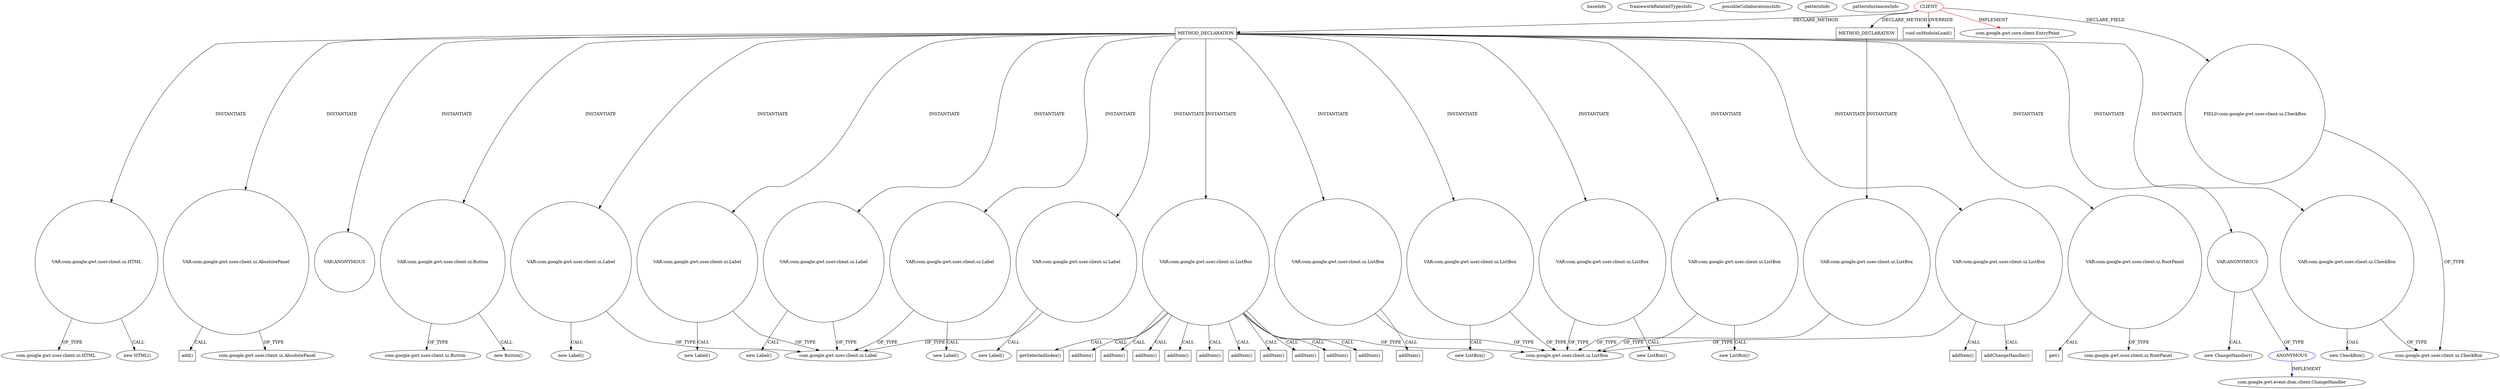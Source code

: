 digraph {
baseInfo[graphId=491,category="pattern",isAnonymous=false,possibleRelation=true]
frameworkRelatedTypesInfo[0="com.google.gwt.core.client.EntryPoint"]
possibleCollaborationsInfo[0="491~INSTANTIATION-CLIENT_METHOD_DECLARATION-~com.google.gwt.core.client.EntryPoint ~com.google.gwt.event.dom.client.ChangeHandler ~false~true"]
patternInfo[frequency=2.0,patternRootClient=0]
patternInstancesInfo[0="spydon-esiade~/spydon-esiade/esiade-master/src/net/esiade/client/Esiade.java~Esiade~4504",1="DeannaSurma-Census~/DeannaSurma-Census/Census-master/src/com/cs4302/census/client/Census.java~Census~109"]
116[label="com.google.gwt.event.dom.client.ChangeHandler",vertexType="FRAMEWORK_INTERFACE_TYPE",isFrameworkType=false]
242[label="ANONYMOUS",vertexType="REFERENCE_ANONYMOUS_DECLARATION",isFrameworkType=false,color=blue]
241[label="VAR:ANONYMOUS",vertexType="VARIABLE_EXPRESION",isFrameworkType=false,shape=circle]
77[label="METHOD_DECLARATION",vertexType="CLIENT_METHOD_DECLARATION",isFrameworkType=false,shape=box]
0[label="CLIENT",vertexType="ROOT_CLIENT_CLASS_DECLARATION",isFrameworkType=false,color=red]
18[label="FIELD:com.google.gwt.user.client.ui.CheckBox",vertexType="FIELD_DECLARATION",isFrameworkType=false,shape=circle]
20[label="void onModuleLoad()",vertexType="OVERRIDING_METHOD_DECLARATION",isFrameworkType=false,shape=box]
19[label="com.google.gwt.user.client.ui.CheckBox",vertexType="FRAMEWORK_CLASS_TYPE",isFrameworkType=false]
240[label="new ChangeHandler()",vertexType="CONSTRUCTOR_CALL",isFrameworkType=false]
1[label="com.google.gwt.core.client.EntryPoint",vertexType="FRAMEWORK_INTERFACE_TYPE",isFrameworkType=false]
302[label="VAR:com.google.gwt.user.client.ui.CheckBox",vertexType="VARIABLE_EXPRESION",isFrameworkType=false,shape=circle]
301[label="new CheckBox()",vertexType="CONSTRUCTOR_CALL",isFrameworkType=false]
645[label="METHOD_DECLARATION",vertexType="CLIENT_METHOD_DECLARATION",isFrameworkType=false,shape=box]
90[label="VAR:com.google.gwt.user.client.ui.Label",vertexType="VARIABLE_EXPRESION",isFrameworkType=false,shape=circle]
5[label="com.google.gwt.user.client.ui.Label",vertexType="FRAMEWORK_CLASS_TYPE",isFrameworkType=false]
286[label="VAR:com.google.gwt.user.client.ui.Label",vertexType="VARIABLE_EXPRESION",isFrameworkType=false,shape=circle]
95[label="VAR:com.google.gwt.user.client.ui.Label",vertexType="VARIABLE_EXPRESION",isFrameworkType=false,shape=circle]
82[label="VAR:com.google.gwt.user.client.ui.Label",vertexType="VARIABLE_EXPRESION",isFrameworkType=false,shape=circle]
322[label="VAR:com.google.gwt.user.client.ui.Label",vertexType="VARIABLE_EXPRESION",isFrameworkType=false,shape=circle]
335[label="VAR:com.google.gwt.user.client.ui.HTML",vertexType="VARIABLE_EXPRESION",isFrameworkType=false,shape=circle]
334[label="new HTML()",vertexType="CONSTRUCTOR_CALL",isFrameworkType=false]
81[label="new Label()",vertexType="CONSTRUCTOR_CALL",isFrameworkType=false]
285[label="new Label()",vertexType="CONSTRUCTOR_CALL",isFrameworkType=false]
89[label="new Label()",vertexType="CONSTRUCTOR_CALL",isFrameworkType=false]
114[label="VAR:ANONYMOUS",vertexType="VARIABLE_EXPRESION",isFrameworkType=false,shape=circle]
94[label="new Label()",vertexType="CONSTRUCTOR_CALL",isFrameworkType=false]
321[label="new Label()",vertexType="CONSTRUCTOR_CALL",isFrameworkType=false]
84[label="VAR:com.google.gwt.user.client.ui.AbsolutePanel",vertexType="VARIABLE_EXPRESION",isFrameworkType=false,shape=circle]
86[label="com.google.gwt.user.client.ui.AbsolutePanel",vertexType="FRAMEWORK_CLASS_TYPE",isFrameworkType=false]
291[label="add()",vertexType="INSIDE_CALL",isFrameworkType=false,shape=box]
314[label="VAR:com.google.gwt.user.client.ui.Button",vertexType="VARIABLE_EXPRESION",isFrameworkType=false,shape=circle]
313[label="new Button()",vertexType="CONSTRUCTOR_CALL",isFrameworkType=false]
326[label="com.google.gwt.user.client.ui.HTML",vertexType="FRAMEWORK_CLASS_TYPE",isFrameworkType=false]
29[label="com.google.gwt.user.client.ui.Button",vertexType="FRAMEWORK_CLASS_TYPE",isFrameworkType=false]
257[label="VAR:com.google.gwt.user.client.ui.ListBox",vertexType="VARIABLE_EXPRESION",isFrameworkType=false,shape=circle]
258[label="addItem()",vertexType="INSIDE_CALL",isFrameworkType=false,shape=box]
3[label="com.google.gwt.user.client.ui.ListBox",vertexType="FRAMEWORK_CLASS_TYPE",isFrameworkType=false]
117[label="VAR:com.google.gwt.user.client.ui.ListBox",vertexType="VARIABLE_EXPRESION",isFrameworkType=false,shape=circle]
181[label="addItem()",vertexType="INSIDE_CALL",isFrameworkType=false,shape=box]
130[label="VAR:com.google.gwt.user.client.ui.ListBox",vertexType="VARIABLE_EXPRESION",isFrameworkType=false,shape=circle]
171[label="addItem()",vertexType="INSIDE_CALL",isFrameworkType=false,shape=box]
207[label="addItem()",vertexType="INSIDE_CALL",isFrameworkType=false,shape=box]
159[label="addItem()",vertexType="INSIDE_CALL",isFrameworkType=false,shape=box]
255[label="VAR:com.google.gwt.user.client.ui.ListBox",vertexType="VARIABLE_EXPRESION",isFrameworkType=false,shape=circle]
165[label="addItem()",vertexType="INSIDE_CALL",isFrameworkType=false,shape=box]
137[label="addItem()",vertexType="INSIDE_CALL",isFrameworkType=false,shape=box]
177[label="addItem()",vertexType="INSIDE_CALL",isFrameworkType=false,shape=box]
102[label="VAR:com.google.gwt.user.client.ui.ListBox",vertexType="VARIABLE_EXPRESION",isFrameworkType=false,shape=circle]
103[label="addItem()",vertexType="INSIDE_CALL",isFrameworkType=false,shape=box]
187[label="addItem()",vertexType="INSIDE_CALL",isFrameworkType=false,shape=box]
153[label="addItem()",vertexType="INSIDE_CALL",isFrameworkType=false,shape=box]
213[label="addItem()",vertexType="INSIDE_CALL",isFrameworkType=false,shape=box]
100[label="VAR:com.google.gwt.user.client.ui.ListBox",vertexType="VARIABLE_EXPRESION",isFrameworkType=false,shape=circle]
650[label="VAR:com.google.gwt.user.client.ui.ListBox",vertexType="VARIABLE_EXPRESION",isFrameworkType=false,shape=circle]
112[label="addChangeHandler()",vertexType="INSIDE_CALL",isFrameworkType=false,shape=box]
247[label="getSelectedIndex()",vertexType="INSIDE_CALL",isFrameworkType=false,shape=box]
78[label="VAR:com.google.gwt.user.client.ui.RootPanel",vertexType="VARIABLE_EXPRESION",isFrameworkType=false,shape=circle]
13[label="com.google.gwt.user.client.ui.RootPanel",vertexType="FRAMEWORK_CLASS_TYPE",isFrameworkType=false]
79[label="get()",vertexType="INSIDE_CALL",isFrameworkType=false,shape=box]
99[label="new ListBox()",vertexType="CONSTRUCTOR_CALL",isFrameworkType=false]
129[label="new ListBox()",vertexType="CONSTRUCTOR_CALL",isFrameworkType=false]
254[label="new ListBox()",vertexType="CONSTRUCTOR_CALL",isFrameworkType=false]
77->335[label="INSTANTIATE"]
117->171[label="CALL"]
335->334[label="CALL"]
130->129[label="CALL"]
77->257[label="INSTANTIATE"]
77->302[label="INSTANTIATE"]
77->78[label="INSTANTIATE"]
102->112[label="CALL"]
77->255[label="INSTANTIATE"]
90->5[label="OF_TYPE"]
241->240[label="CALL"]
117->3[label="OF_TYPE"]
322->321[label="CALL"]
255->254[label="CALL"]
286->5[label="OF_TYPE"]
18->19[label="OF_TYPE"]
84->291[label="CALL"]
102->3[label="OF_TYPE"]
255->3[label="OF_TYPE"]
77->95[label="INSTANTIATE"]
77->241[label="INSTANTIATE"]
286->285[label="CALL"]
82->81[label="CALL"]
335->326[label="OF_TYPE"]
77->130[label="INSTANTIATE"]
117->181[label="CALL"]
241->242[label="OF_TYPE"]
302->301[label="CALL"]
95->94[label="CALL"]
650->3[label="OF_TYPE"]
0->20[label="OVERRIDE"]
82->5[label="OF_TYPE"]
0->1[label="IMPLEMENT",color=red]
77->286[label="INSTANTIATE"]
117->137[label="CALL"]
645->650[label="INSTANTIATE"]
100->3[label="OF_TYPE"]
0->645[label="DECLARE_METHOD"]
314->313[label="CALL"]
77->322[label="INSTANTIATE"]
95->5[label="OF_TYPE"]
77->102[label="INSTANTIATE"]
117->247[label="CALL"]
302->19[label="OF_TYPE"]
90->89[label="CALL"]
78->13[label="OF_TYPE"]
77->84[label="INSTANTIATE"]
117->159[label="CALL"]
84->86[label="OF_TYPE"]
117->207[label="CALL"]
77->100[label="INSTANTIATE"]
242->116[label="IMPLEMENT",color=blue]
77->117[label="INSTANTIATE"]
77->90[label="INSTANTIATE"]
102->103[label="CALL"]
257->258[label="CALL"]
322->5[label="OF_TYPE"]
100->99[label="CALL"]
117->177[label="CALL"]
77->114[label="INSTANTIATE"]
130->3[label="OF_TYPE"]
77->82[label="INSTANTIATE"]
117->187[label="CALL"]
314->29[label="OF_TYPE"]
0->77[label="DECLARE_METHOD"]
257->3[label="OF_TYPE"]
117->153[label="CALL"]
0->18[label="DECLARE_FIELD"]
77->314[label="INSTANTIATE"]
78->79[label="CALL"]
117->165[label="CALL"]
117->213[label="CALL"]
}
